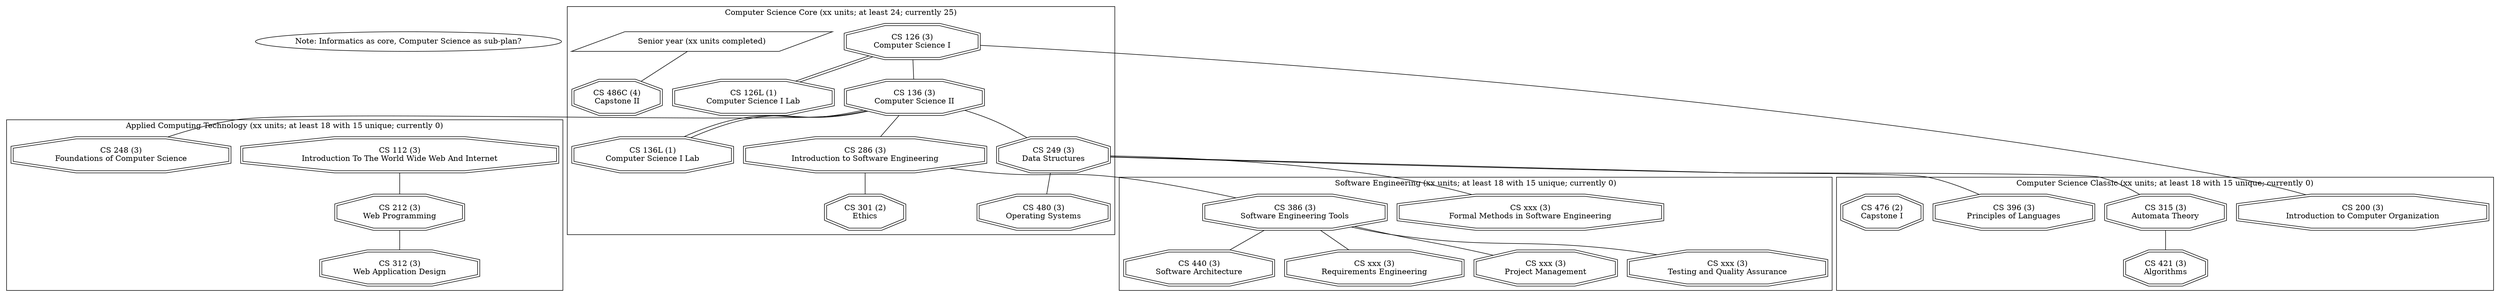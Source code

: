 // ** Description: A dot specification of the NAU CS curriculum
// ** Author: John Georgas
// ** Version: 0

graph informatics_graph {
	//compound=true;

	//node [shape=diamond label="Entry into NAU"] ENTRY
	//ENTRY -> INT //[lhead=cluster_pre, arrowhead="normal"]

	node [label = "Note: Informatics as core, Computer Science as sub-plan?"] n1;

	subgraph cluster_core {
		label = "Computer Science Core (xx units; at least 24; currently 25)";

		node [shape=doubleoctagon, label="CS 126 (3)\nComputer Science I"] CS126;
		node [shape=doubleoctagon, label="CS 126L (1)\nComputer Science I Lab"] CS126L;
		node [shape=doubleoctagon, label="CS 136 (3)\nComputer Science II"] CS136;
		node [shape=doubleoctagon, label="CS 136L (1)\nComputer Science I Lab"] CS136L;
		node [shape=doubleoctagon, label="CS 286 (3)\nIntroduction to Software Engineering"] CS286;
		node [shape=doubleoctagon, label="CS 249 (3)\nData Structures"] CS249;
		node [shape=doubleoctagon, label="CS 301 (2)\nEthics"] CS301;
		node [shape=doubleoctagon, label="CS 480 (3)\nOperating Systems"] CS480;

		node [shape=parallelogram, label="Senior year (xx units completed)"] senior;
		node [shape=doubleoctagon, label="CS 486C (4)\nCapstone II"] CS486C;
	}

	subgraph cluster_cs_classic {
		label = "Computer Science Classic (xx units; at least 18 with 15 unique; currently 0)";

		node [shape=doubleoctagon, label="CS 200 (3)\nIntroduction to Computer Organization"] CS200;
		node [shape=doubleoctagon, label="CS 315 (3)\nAutomata Theory"] CS315;
		node [shape=doubleoctagon, label="CS 396 (3)\nPrinciples of Languages"] CS396;
		node [shape=doubleoctagon, label="CS 421 (3)\nAlgorithms"] CS421;

		// Common
		node [shape=doubleoctagon, label="CS 476 (2)\nCapstone I"] CS476;
	}

	subgraph cluster_se {
		label = "Software Engineering (xx units; at least 18 with 15 unique; currently 0)";

		node [shape=doubleoctagon, label="CS 386 (3)\nSoftware Engineering Tools"] CS386;
		//node [shape=doubleoctagon, label="CS 477 (3)\nUser Interfaces"] CS477;

		node [shape=doubleoctagon, label="CS 440 (3)\nSoftware Architecture"] CS440;
		node [shape=doubleoctagon, label="CS xxx (3)\nRequirements Engineering"] CSxxx_reqs;
		node [shape=doubleoctagon, label="CS xxx (3)\nProject Management"] CSxxx_projmgmt;
		node [shape=doubleoctagon, label="CS xxx (3)\nTesting and Quality Assurance"] CSxxx_test;
		node [shape=doubleoctagon, label="CS xxx (3)\nFormal Methods in Software Engineering"] CSxxxx_form;

		// Common
		node [shape=doubleoctagon, label="CS 476 (2)\nCapstone I"] CS476;
	}

	subgraph cluster_act {
		label = "Applied Computing Technology (xx units; at least 18 with 15 unique; currently 0)";

		node [shape=doubleoctagon, label="CS 112 (3)\nIntroduction To The World Wide Web And Internet"] CS112;
		node [shape=doubleoctagon, label="CS 212 (3)\nWeb Programming"] CS212;
		node [shape=doubleoctagon, label="CS 312 (3)\nWeb Application Design"] CS312;
		node [shape=doubleoctagon, label="CS 248 (3)\nFoundations of Computer Science"] CS248;
	}

	// **
	// ** CORE EDGES
	// **
	CS126L -- CS126 [arrowhead="odot"];
	CS126 -- CS126L [arrowhead="odot"];
	CS136L -- CS136 [arrowhead="odot"];
	CS136 -- CS136L [arrowhead="odot"];
	CS126 -- CS136 [arrowhead="normal"];
	CS136 -- CS286 [arrowhead="normal"];
	CS136 -- CS249 [arrowhead="normal"];
	CS286 -- CS301 [arrowhead="normal"];
	CS249 -- CS480 [arrowhead="normal"];
	senior -- CS486C [arrowhead="normal"];

	// **
	// ** SE EDGES
	// **
	CS286 -- CS386 [arrowhead="normal"];
	CS386 -- CS440 [arrowhead="normal"];
	CS386 -- CSxxx_reqs [arrowhead="normal"];
	CS386 -- CSxxx_test [arrowhead="normal"];
	CS386 -- CSxxx_projmgmt [arrowhead="normal"];
	CS249 -- CSxxxx_form [arrowhead="normal"];

	// **
	// ** CSC EDGES
	// **
	CS126 -- CS200 [arrowhead="normal"];
	CS249 -- CS315 [arrowhead="normal"];
	CS315 -- CS421 [arrowhead="normal"];
	CS249 -- CS396 [arrowhead="normal"];

	// **
	// ** ACT EDGES
	// **
	CS112 -- CS212 [arrowhead="normal"];
	CS212 -- CS312 [arrowhead="normal"];	
	CS136 -- CS248  [arrowhead="normal"];
	//CS480 -- CS476 [arrowhead="normal"];
	//CS286 -- CS476 [arrowhead="normal"];
	//CS476 -- CS486C [arrowhead="normal"];

}